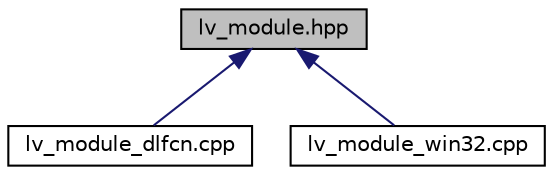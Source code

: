 digraph G
{
  edge [fontname="Helvetica",fontsize="10",labelfontname="Helvetica",labelfontsize="10"];
  node [fontname="Helvetica",fontsize="10",shape=record];
  Node1 [label="lv_module.hpp",height=0.2,width=0.4,color="black", fillcolor="grey75", style="filled" fontcolor="black"];
  Node1 -> Node2 [dir="back",color="midnightblue",fontsize="10",style="solid",fontname="Helvetica"];
  Node2 [label="lv_module_dlfcn.cpp",height=0.2,width=0.4,color="black", fillcolor="white", style="filled",URL="$lv__module__dlfcn_8cpp.html"];
  Node1 -> Node3 [dir="back",color="midnightblue",fontsize="10",style="solid",fontname="Helvetica"];
  Node3 [label="lv_module_win32.cpp",height=0.2,width=0.4,color="black", fillcolor="white", style="filled",URL="$lv__module__win32_8cpp.html"];
}
